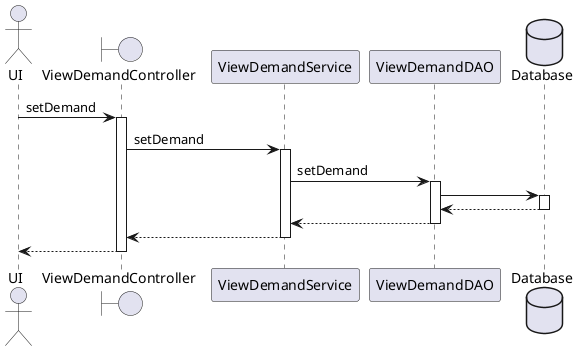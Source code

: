 @startuml

autoactivate on

actor UI
boundary ViewDemandController
participant ViewDemandService
participant ViewDemandDAO
database Database

UI -> ViewDemandController : setDemand
ViewDemandController -> ViewDemandService : setDemand
ViewDemandService -> ViewDemandDAO : setDemand
ViewDemandDAO -> Database
return
return
return
return

@enduml